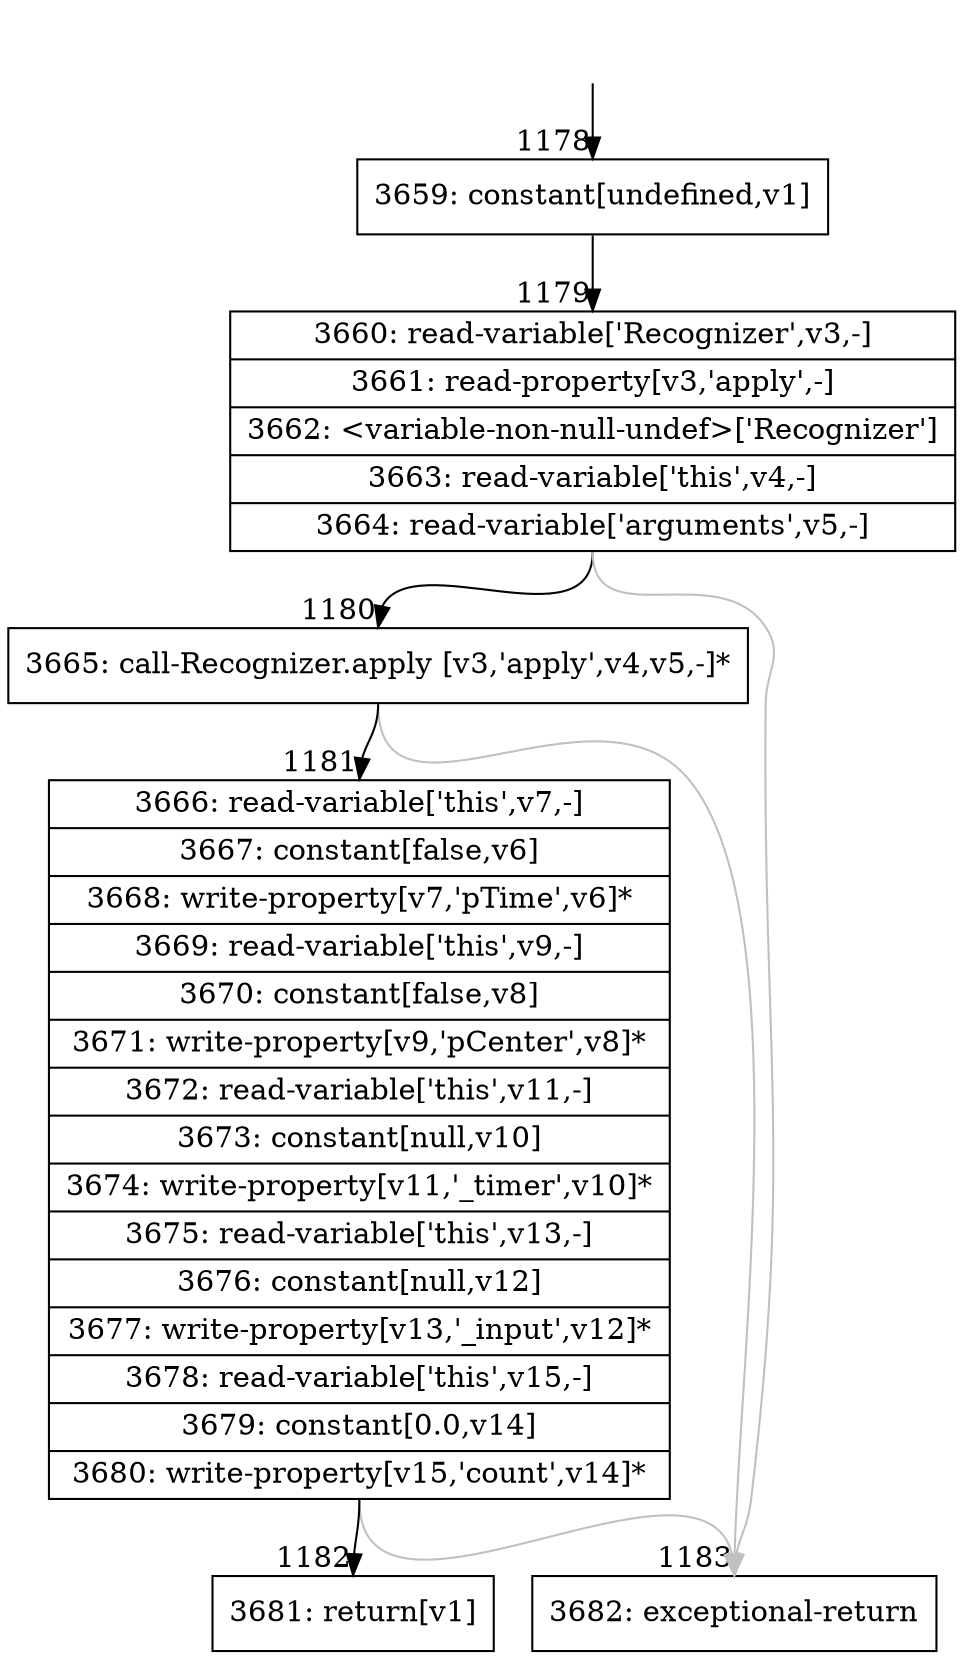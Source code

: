digraph {
rankdir="TD"
BB_entry110[shape=none,label=""];
BB_entry110 -> BB1178 [tailport=s, headport=n, headlabel="    1178"]
BB1178 [shape=record label="{3659: constant[undefined,v1]}" ] 
BB1178 -> BB1179 [tailport=s, headport=n, headlabel="      1179"]
BB1179 [shape=record label="{3660: read-variable['Recognizer',v3,-]|3661: read-property[v3,'apply',-]|3662: \<variable-non-null-undef\>['Recognizer']|3663: read-variable['this',v4,-]|3664: read-variable['arguments',v5,-]}" ] 
BB1179 -> BB1180 [tailport=s, headport=n, headlabel="      1180"]
BB1179 -> BB1183 [tailport=s, headport=n, color=gray, headlabel="      1183"]
BB1180 [shape=record label="{3665: call-Recognizer.apply [v3,'apply',v4,v5,-]*}" ] 
BB1180 -> BB1181 [tailport=s, headport=n, headlabel="      1181"]
BB1180 -> BB1183 [tailport=s, headport=n, color=gray]
BB1181 [shape=record label="{3666: read-variable['this',v7,-]|3667: constant[false,v6]|3668: write-property[v7,'pTime',v6]*|3669: read-variable['this',v9,-]|3670: constant[false,v8]|3671: write-property[v9,'pCenter',v8]*|3672: read-variable['this',v11,-]|3673: constant[null,v10]|3674: write-property[v11,'_timer',v10]*|3675: read-variable['this',v13,-]|3676: constant[null,v12]|3677: write-property[v13,'_input',v12]*|3678: read-variable['this',v15,-]|3679: constant[0.0,v14]|3680: write-property[v15,'count',v14]*}" ] 
BB1181 -> BB1182 [tailport=s, headport=n, headlabel="      1182"]
BB1181 -> BB1183 [tailport=s, headport=n, color=gray]
BB1182 [shape=record label="{3681: return[v1]}" ] 
BB1183 [shape=record label="{3682: exceptional-return}" ] 
//#$~ 1896
}
